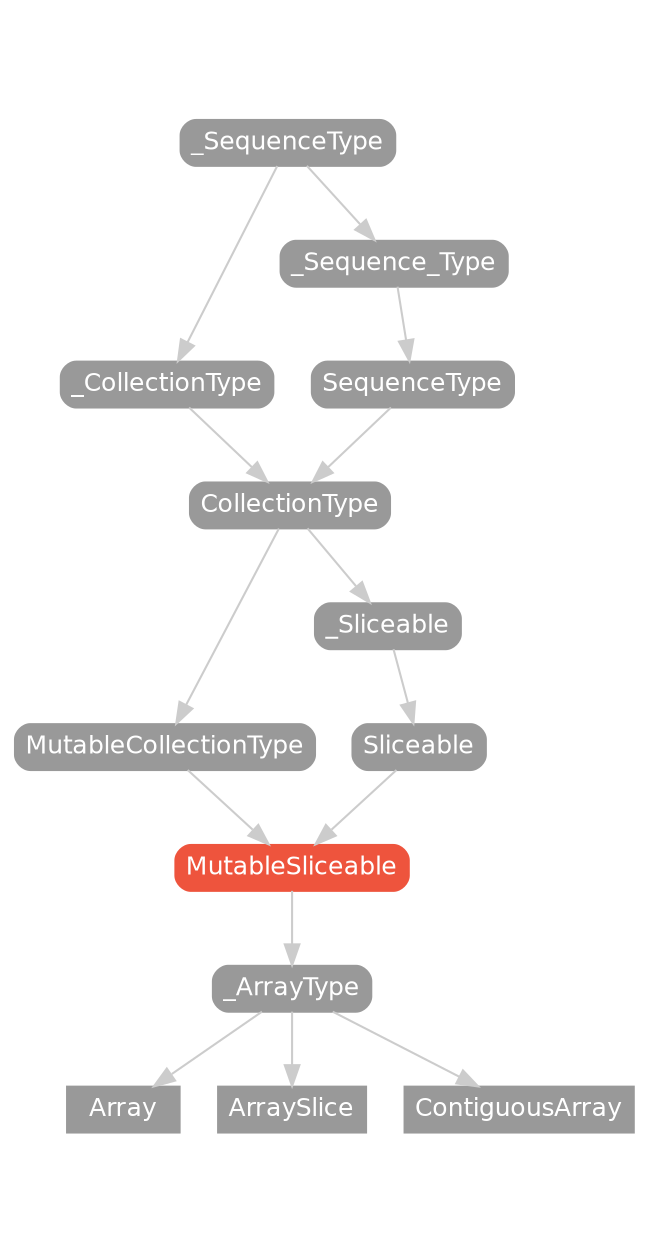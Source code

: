 strict digraph "MutableSliceable - Type Hierarchy - SwiftDoc.org" {
    pad="0.1,0.8"
    node [shape=box, style="filled,rounded", color="#999999", fillcolor="#999999", fontcolor=white, fontname=Helvetica, fontnames="Helvetica,sansserif", fontsize=12, margin="0.07,0.05", height="0.3"]
    edge [color="#cccccc"]
    "Array" [URL="/type/Array/", style=filled]
    "ArraySlice" [URL="/type/ArraySlice/", style=filled]
    "CollectionType" [URL="/protocol/CollectionType/"]
    "ContiguousArray" [URL="/type/ContiguousArray/", style=filled]
    "MutableCollectionType" [URL="/protocol/MutableCollectionType/"]
    "MutableSliceable" [URL="/protocol/MutableSliceable/", style="filled,rounded", fillcolor="#ee543d", color="#ee543d"]
    "SequenceType" [URL="/protocol/SequenceType/"]
    "Sliceable" [URL="/protocol/Sliceable/"]
    "_ArrayType" [URL="/protocol/_ArrayType/"]
    "_CollectionType" [URL="/protocol/_CollectionType/"]
    "_SequenceType" [URL="/protocol/_SequenceType/"]
    "_Sequence_Type" [URL="/protocol/_Sequence_Type/"]
    "_Sliceable" [URL="/protocol/_Sliceable/"]    "MutableSliceable" -> "_ArrayType"
    "_ArrayType" -> "Array"
    "_ArrayType" -> "ArraySlice"
    "_ArrayType" -> "ContiguousArray"
    "Sliceable" -> "MutableSliceable"
    "MutableCollectionType" -> "MutableSliceable"
    "_Sliceable" -> "Sliceable"
    "CollectionType" -> "_Sliceable"
    "_CollectionType" -> "CollectionType"
    "SequenceType" -> "CollectionType"
    "_SequenceType" -> "_CollectionType"
    "_Sequence_Type" -> "SequenceType"
    "_SequenceType" -> "_Sequence_Type"
    "CollectionType" -> "MutableCollectionType"
    "_CollectionType" -> "CollectionType"
    "SequenceType" -> "CollectionType"
    "_SequenceType" -> "_CollectionType"
    "_Sequence_Type" -> "SequenceType"
    "_SequenceType" -> "_Sequence_Type"
    subgraph Types {
        rank = max; "Array"; "ArraySlice"; "ContiguousArray";
    }
}